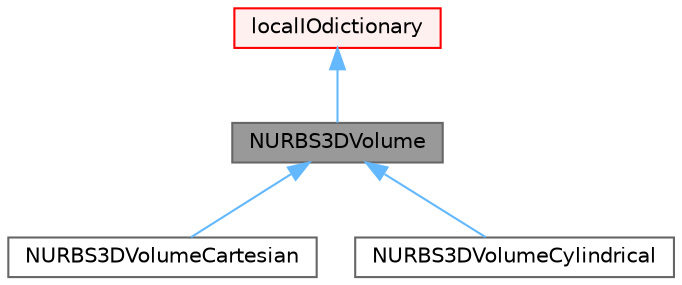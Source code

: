 digraph "NURBS3DVolume"
{
 // LATEX_PDF_SIZE
  bgcolor="transparent";
  edge [fontname=Helvetica,fontsize=10,labelfontname=Helvetica,labelfontsize=10];
  node [fontname=Helvetica,fontsize=10,shape=box,height=0.2,width=0.4];
  Node1 [id="Node000001",label="NURBS3DVolume",height=0.2,width=0.4,color="gray40", fillcolor="grey60", style="filled", fontcolor="black",tooltip="NURBS3DVolume morpher. Includes support functions for gradient computations Base class providing supp..."];
  Node2 -> Node1 [id="edge1_Node000001_Node000002",dir="back",color="steelblue1",style="solid",tooltip=" "];
  Node2 [id="Node000002",label="localIOdictionary",height=0.2,width=0.4,color="red", fillcolor="#FFF0F0", style="filled",URL="$classFoam_1_1localIOdictionary.html",tooltip="localIOdictionary is derived from IOdictionary but excludes parallel master reading."];
  Node1 -> Node11 [id="edge2_Node000001_Node000011",dir="back",color="steelblue1",style="solid",tooltip=" "];
  Node11 [id="Node000011",label="NURBS3DVolumeCartesian",height=0.2,width=0.4,color="gray40", fillcolor="white", style="filled",URL="$classFoam_1_1NURBS3DVolumeCartesian.html",tooltip="Calculation of adjoint based sensitivities at wall faces."];
  Node1 -> Node12 [id="edge3_Node000001_Node000012",dir="back",color="steelblue1",style="solid",tooltip=" "];
  Node12 [id="Node000012",label="NURBS3DVolumeCylindrical",height=0.2,width=0.4,color="gray40", fillcolor="white", style="filled",URL="$classFoam_1_1NURBS3DVolumeCylindrical.html",tooltip="Calculation of adjoint based sensitivities at wall faces."];
}
